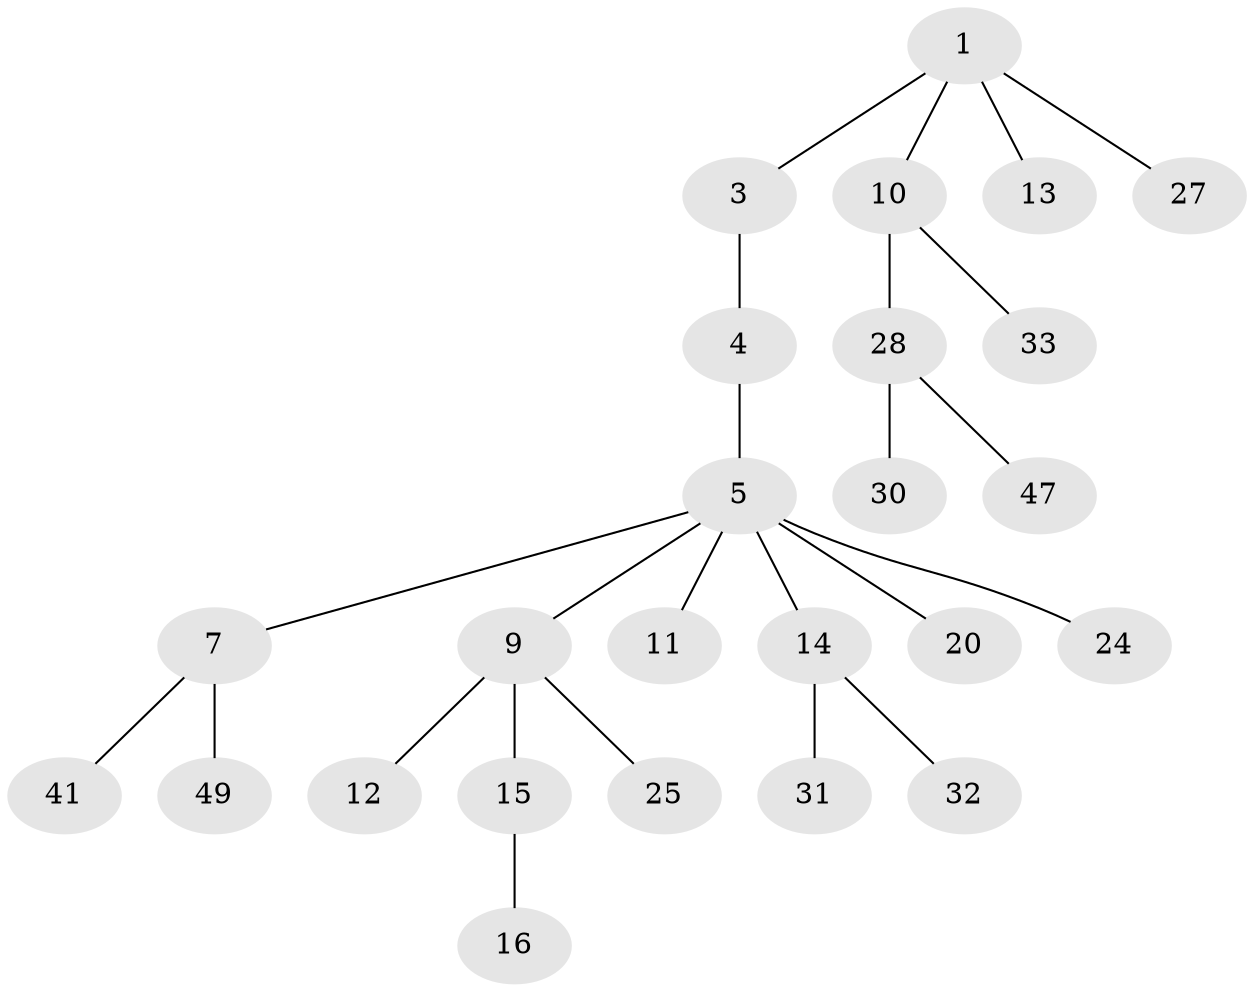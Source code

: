 // original degree distribution, {3: 0.16, 4: 0.06, 5: 0.06, 2: 0.22, 1: 0.5}
// Generated by graph-tools (version 1.1) at 2025/54/03/05/25 16:54:47]
// undirected, 25 vertices, 24 edges
graph export_dot {
graph [start="1"]
  node [color=gray90,style=filled];
  1 [super="+2"];
  3 [super="+17+18"];
  4 [super="+45"];
  5 [super="+8+6"];
  7 [super="+36"];
  9 [super="+42"];
  10 [super="+19+26"];
  11;
  12 [super="+21+39"];
  13;
  14;
  15;
  16;
  20 [super="+35+43+22+29"];
  24;
  25 [super="+46"];
  27;
  28;
  30 [super="+44+34"];
  31;
  32;
  33;
  41;
  47 [super="+48"];
  49;
  1 -- 3;
  1 -- 10;
  1 -- 27;
  1 -- 13;
  3 -- 4;
  4 -- 5;
  5 -- 11;
  5 -- 24;
  5 -- 9;
  5 -- 20;
  5 -- 14;
  5 -- 7;
  7 -- 41;
  7 -- 49;
  9 -- 12;
  9 -- 15;
  9 -- 25;
  10 -- 28;
  10 -- 33;
  14 -- 31;
  14 -- 32;
  15 -- 16;
  28 -- 30;
  28 -- 47;
}
